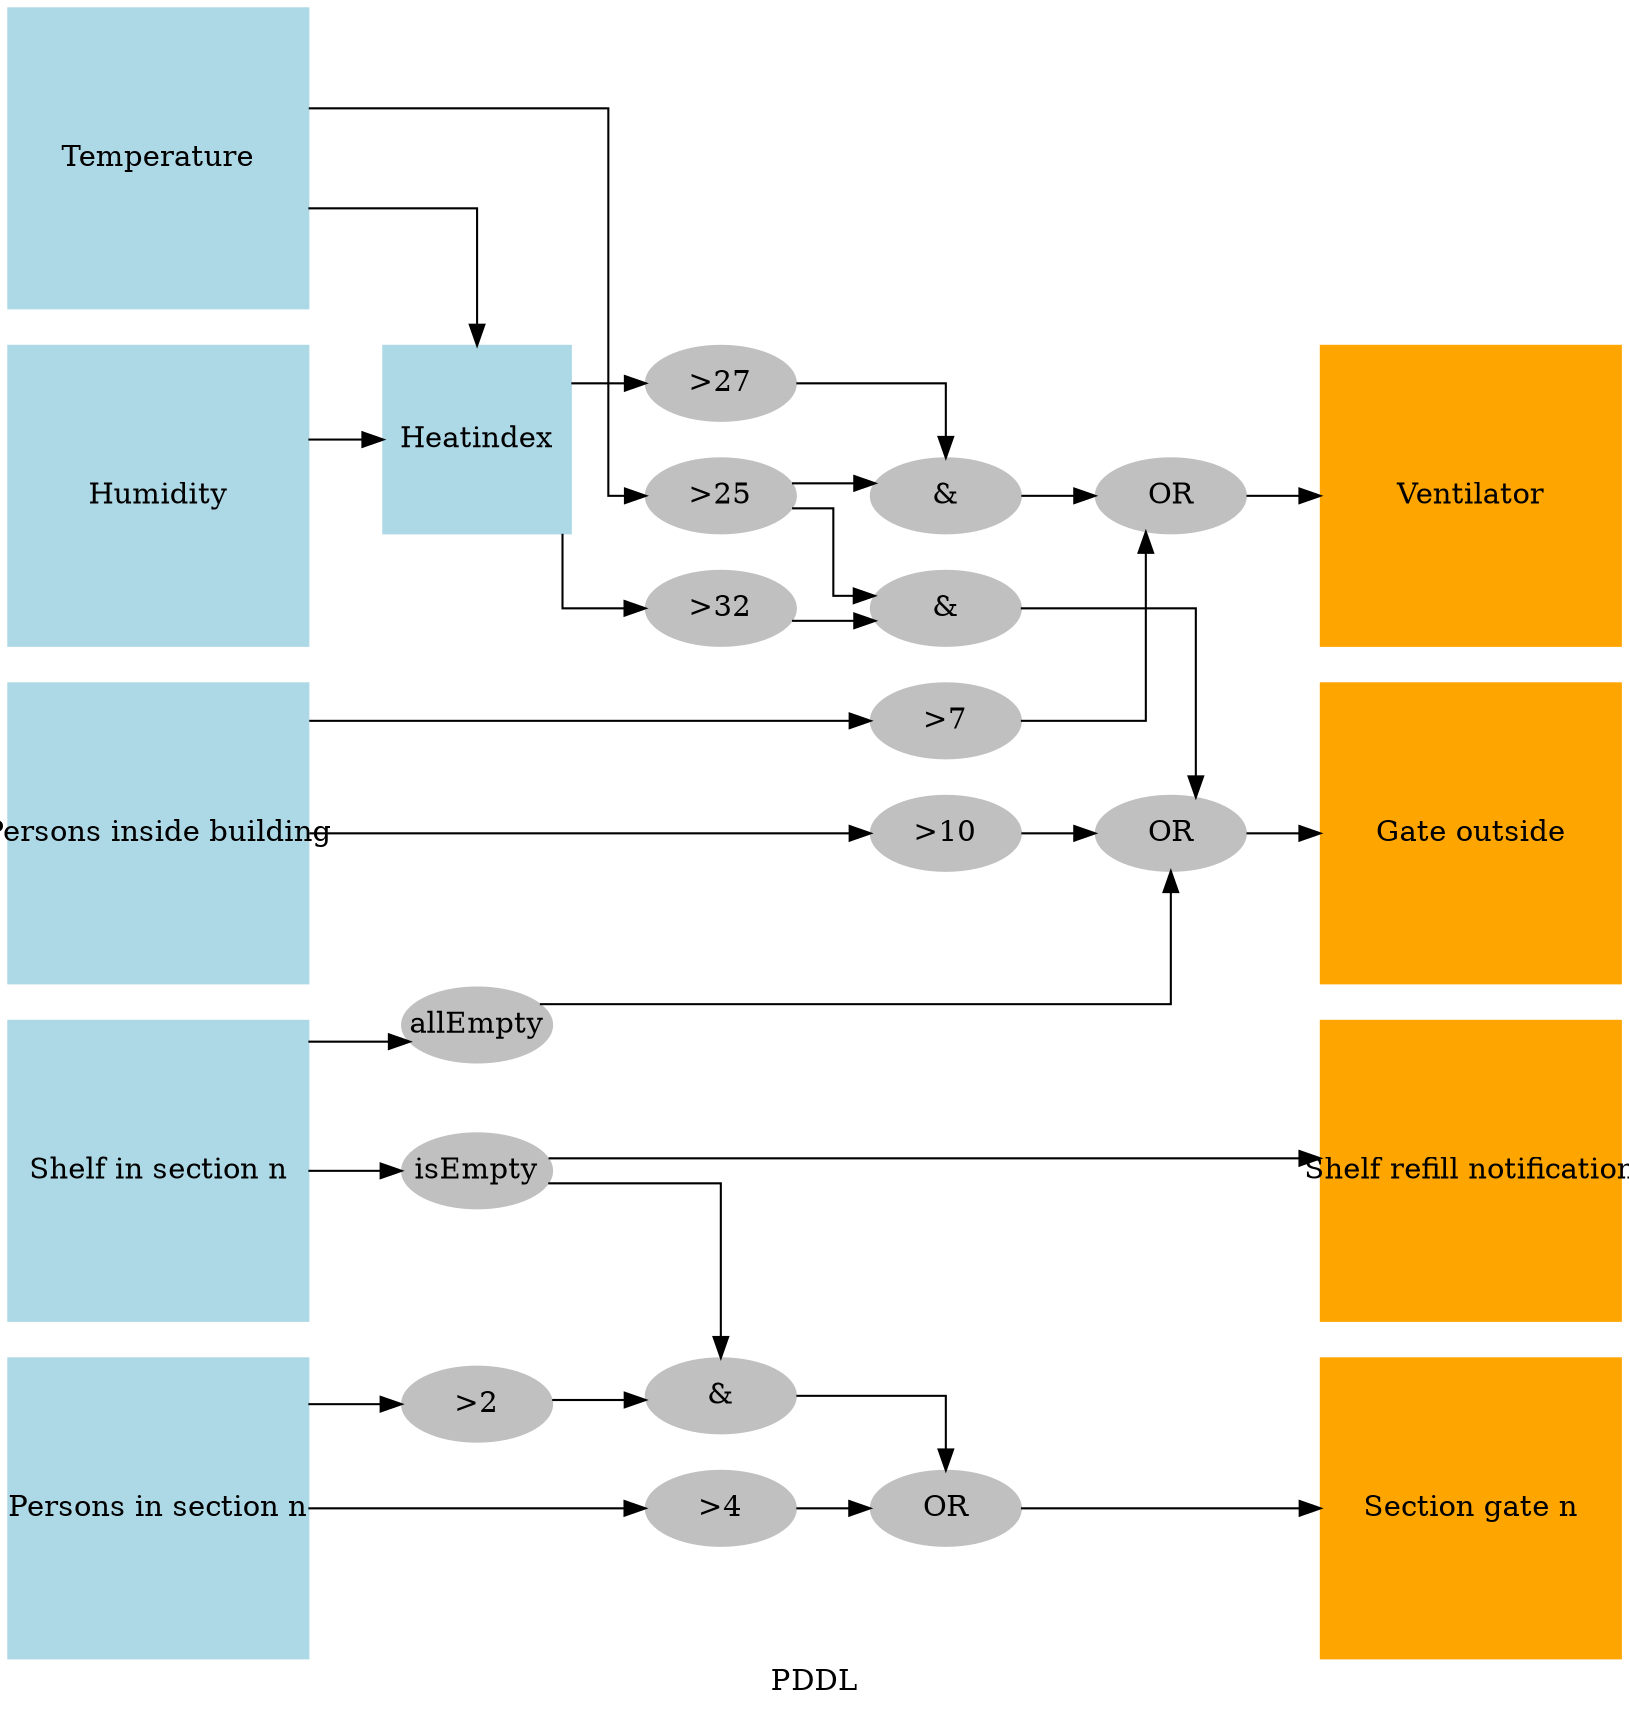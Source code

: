 digraph G {
    graph [label="PDDL", ortho=yes, splines=ortho]
    node [shape=box]
    rankdir=LR;
    compound=true;

    /* Sensors */
    temp    [label="Temperature", shape="square", style=filled, color=lightblue, fixedsize=true, width=2]
    humid   [label="Humidity", shape="square", style=filled, color=lightblue, fixedsize=true, width=2]
    mcount [label="Persons inside building", shape="square", style=filled, color=lightblue, fixedsize=true, width=2]
    pcount  [label="Persons in section n", shape="square", style=filled, color=lightblue, fixedsize=true, width=2]
    shelf   [label="Shelf in section n", shape="square", style=filled, color=lightblue, fixedsize=true, width=2]
    index   [label="Heatindex", shape="square", style=filled, color=lightblue]
    /* Actuators */
    gateO   [label="Gate outside", shape="square", style=filled, color=orange, fixedsize=true, width=2]
    gateI   [label="Section gate n", shape="square", style=filled, color=orange, fixedsize=true, width=2]
    vent    [label="Ventilator", shape="square", style=filled, color=orange, fixedsize=true, width=2]
    bot     [label="Shelf refill notification", shape="square", style=filled, color=orange, fixedsize=true, width=2]/* Relationships */

    /* Logic operators */
    andTempIndex27    [label= "&", shape="oval", color="black", style=filled, color=grey, fixedsize=true, width=1]
    andTempIndex32    [label= "&", shape="oval", color="black", style=filled, color=grey, fixedsize=true, width=1]
    andShelfPcount    [label= "&", shape="oval", color="black", style=filled, color=grey, fixedsize=true, width=1]
    
    
    // and3    [label= "&", shape="oval", color="black", style=filled, color=grey, fixedsize=true, width=1]
    
    orGateO     [label= "OR", shape="oval", color="black", style=filled, color=grey, fixedsize=true, width=1]
    orGateI     [label= "OR", shape="oval", color="black", style=filled, color=grey, fixedsize=true, width=1]
    orVent     [label= "OR", shape="oval", color="black", style=filled, color=grey, fixedsize=true, width=1]

    // sum     [label= "SUM", shape="oval", color="black", style=filled, color=grey, fixedsize=true, width=1]
    
    biggerTemp25      [label= ">25", shape="oval", color="black", style=filled, color=grey, fixedsize=true, width=1]
    biggerIndex32      [label= ">32", shape="oval", color="black", style=filled, color=grey, fixedsize=true, width=1]
    biggerIndex27      [label= ">27", shape="oval", color="black", style=filled, color=grey, fixedsize=true, width=1]
    biggerMcount7      [label= ">7", shape="oval", color="black", style=filled, color=grey, fixedsize=true, width=1]
    biggerMcount10      [label= ">10", shape="oval", color="black", style=filled, color=grey, fixedsize=true, width=1]
    isEmpty           [label= "isEmpty", shape="oval", color="black", style=filled, color=grey, fixedsize=true, width=1]
    allEmpty           [label= "allEmpty", shape="oval", color="black", style=filled, color=grey, fixedsize=true, width=1]
    
    biggerPcount4      [label= ">4", shape="oval", color="black", style=filled, color=grey, fixedsize=true, width=1]
    biggerPcount2      [label= ">2", shape="oval", color="black", style=filled, color=grey, fixedsize=true, width=1]
   

    #Temperature + Humidity = Heatindex -> ventilator & gate outside
    temp -> index
    humid -> index
    temp -> biggerTemp25 
    index -> biggerIndex32
    index -> biggerIndex27
    biggerTemp25 -> andTempIndex32
    biggerIndex32 -> andTempIndex32
    biggerTemp25 -> andTempIndex27
    biggerIndex27 -> andTempIndex27
    andTempIndex32 -> orGateO
    andTempIndex27 -> orVent

    # Mainhall
    mcount -> biggerMcount7
    biggerMcount7 -> orVent
    mcount -> biggerMcount10
    biggerMcount10 -> orGateO

    #Sections
    shelf -> isEmpty 
    isEmpty -> bot
    pcount -> biggerPcount4
    biggerPcount4 -> orGateI
    pcount -> biggerPcount2
    biggerPcount2 -> andShelfPcount
    isEmpty -> andShelfPcount
    andShelfPcount -> orGateI

    shelf -> allEmpty
    allEmpty -> orGateO

    orGateO -> gateO
    orGateI -> gateI
    orVent -> vent


    // temp -> b0
    // humid -> index
    // index -> b1
    // b1 -> and1
    // // b0 -> and1
    // and1 -> vent
    // index -> s1
    // b0 -> s1
    // pcount -> b4
    // mcount -> bMainhall
    // bMainhall -> vent
    // shelf -> is
    // // pcount -> sum
    // // sum -> b3
    // s1 -> or1
    // b3 -> or1
    // or1 -> gateO
    // pcount -> s2
    // b4 -> or2
    // is -> or2
    // or2 -> gateI
    // s2 -> and2
    // is -> and2
    // and2 -> bot
    // is -> and3
    // and3 -> gateO

    
    /* Ranks */
    { rank=min; temp, humid, mcount, pcount, shelf; }
    { rank=max; gateO, gateI, vent, bot; }
}